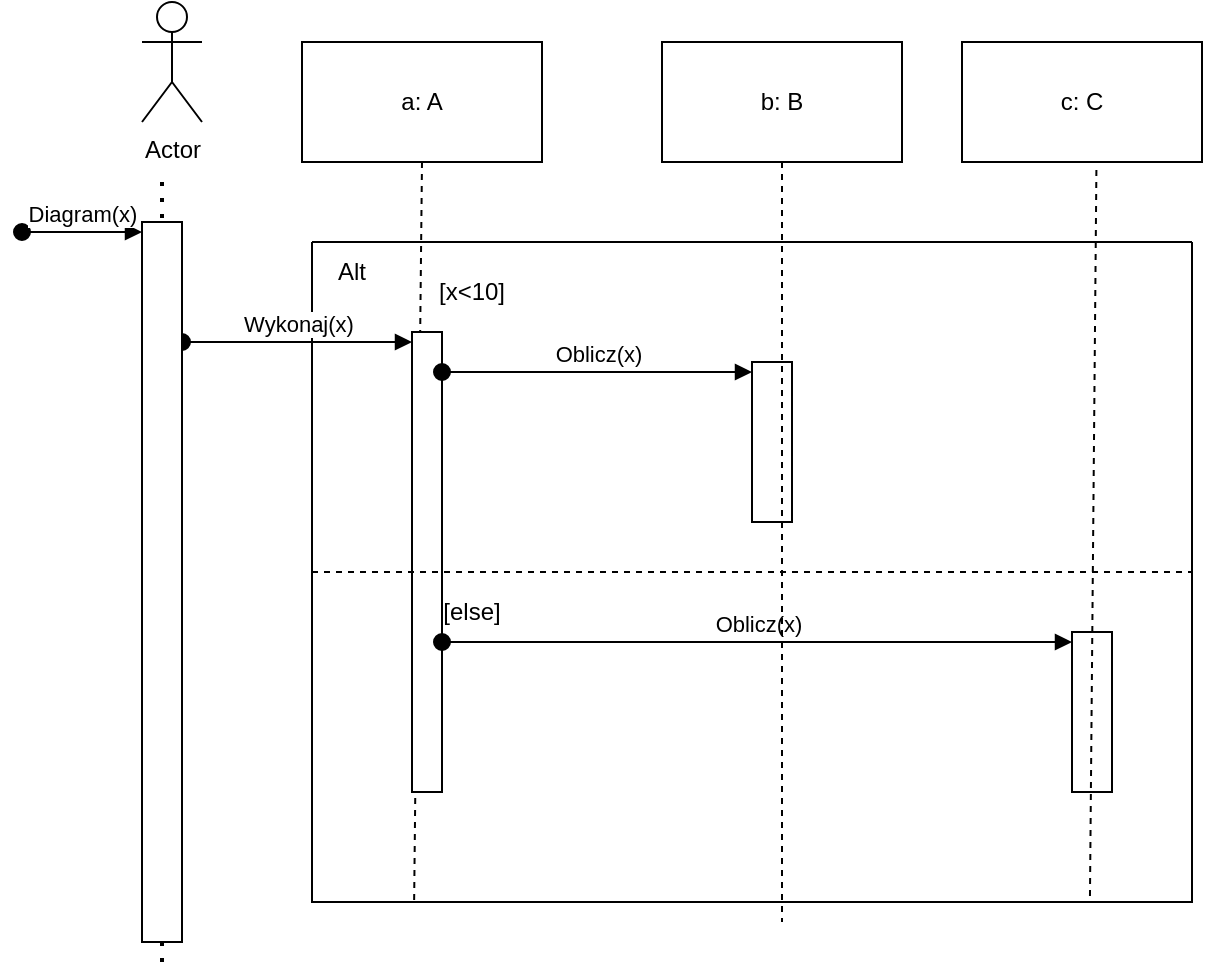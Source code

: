 <mxfile version="24.0.2" type="device">
  <diagram name="Page-1" id="2YBvvXClWsGukQMizWep">
    <mxGraphModel dx="1050" dy="564" grid="1" gridSize="10" guides="1" tooltips="1" connect="1" arrows="1" fold="1" page="1" pageScale="1" pageWidth="850" pageHeight="1100" math="0" shadow="0">
      <root>
        <mxCell id="0" />
        <mxCell id="1" parent="0" />
        <mxCell id="1EMApQXbk5Jgve2hEZXv-1" value="Actor" style="shape=umlActor;verticalLabelPosition=bottom;verticalAlign=top;html=1;outlineConnect=0;" vertex="1" parent="1">
          <mxGeometry x="120" y="50" width="30" height="60" as="geometry" />
        </mxCell>
        <mxCell id="1EMApQXbk5Jgve2hEZXv-4" value="Diagram(x)" style="html=1;verticalAlign=bottom;startArrow=oval;endArrow=block;startSize=8;curved=0;rounded=0;entryX=0;entryY=0;entryDx=0;entryDy=5;" edge="1" target="1EMApQXbk5Jgve2hEZXv-3" parent="1">
          <mxGeometry relative="1" as="geometry">
            <mxPoint x="60" y="165" as="sourcePoint" />
          </mxGeometry>
        </mxCell>
        <mxCell id="1EMApQXbk5Jgve2hEZXv-5" value="" style="swimlane;startSize=0;" vertex="1" parent="1">
          <mxGeometry x="205" y="170" width="440" height="330" as="geometry" />
        </mxCell>
        <mxCell id="1EMApQXbk5Jgve2hEZXv-6" value="Alt" style="text;html=1;align=center;verticalAlign=middle;whiteSpace=wrap;rounded=0;" vertex="1" parent="1EMApQXbk5Jgve2hEZXv-5">
          <mxGeometry x="-10" width="60" height="30" as="geometry" />
        </mxCell>
        <mxCell id="1EMApQXbk5Jgve2hEZXv-12" value="" style="html=1;points=[[0,0,0,0,5],[0,1,0,0,-5],[1,0,0,0,5],[1,1,0,0,-5]];perimeter=orthogonalPerimeter;outlineConnect=0;targetShapes=umlLifeline;portConstraint=eastwest;newEdgeStyle={&quot;curved&quot;:0,&quot;rounded&quot;:0};" vertex="1" parent="1EMApQXbk5Jgve2hEZXv-5">
          <mxGeometry x="220" y="60" width="20" height="80" as="geometry" />
        </mxCell>
        <mxCell id="1EMApQXbk5Jgve2hEZXv-14" value="" style="html=1;points=[[0,0,0,0,5],[0,1,0,0,-5],[1,0,0,0,5],[1,1,0,0,-5]];perimeter=orthogonalPerimeter;outlineConnect=0;targetShapes=umlLifeline;portConstraint=eastwest;newEdgeStyle={&quot;curved&quot;:0,&quot;rounded&quot;:0};" vertex="1" parent="1EMApQXbk5Jgve2hEZXv-5">
          <mxGeometry x="380" y="195" width="20" height="80" as="geometry" />
        </mxCell>
        <mxCell id="1EMApQXbk5Jgve2hEZXv-23" value="[x&amp;lt;10]" style="text;html=1;align=center;verticalAlign=middle;whiteSpace=wrap;rounded=0;" vertex="1" parent="1EMApQXbk5Jgve2hEZXv-5">
          <mxGeometry x="50" y="10" width="60" height="30" as="geometry" />
        </mxCell>
        <mxCell id="1EMApQXbk5Jgve2hEZXv-24" value="[else]" style="text;html=1;align=center;verticalAlign=middle;whiteSpace=wrap;rounded=0;" vertex="1" parent="1EMApQXbk5Jgve2hEZXv-5">
          <mxGeometry x="50" y="170" width="60" height="30" as="geometry" />
        </mxCell>
        <mxCell id="1EMApQXbk5Jgve2hEZXv-7" value="a: A" style="rounded=0;whiteSpace=wrap;html=1;" vertex="1" parent="1">
          <mxGeometry x="200" y="70" width="120" height="60" as="geometry" />
        </mxCell>
        <mxCell id="1EMApQXbk5Jgve2hEZXv-8" value="b: B" style="rounded=0;whiteSpace=wrap;html=1;" vertex="1" parent="1">
          <mxGeometry x="380" y="70" width="120" height="60" as="geometry" />
        </mxCell>
        <mxCell id="1EMApQXbk5Jgve2hEZXv-9" value="c: C" style="rounded=0;whiteSpace=wrap;html=1;" vertex="1" parent="1">
          <mxGeometry x="530" y="70" width="120" height="60" as="geometry" />
        </mxCell>
        <mxCell id="1EMApQXbk5Jgve2hEZXv-11" value="Wykonaj(x)" style="html=1;verticalAlign=bottom;startArrow=oval;endArrow=block;startSize=8;curved=0;rounded=0;entryX=0;entryY=0;entryDx=0;entryDy=5;" edge="1" target="1EMApQXbk5Jgve2hEZXv-10" parent="1" source="1EMApQXbk5Jgve2hEZXv-3">
          <mxGeometry relative="1" as="geometry">
            <mxPoint x="170" y="255" as="sourcePoint" />
          </mxGeometry>
        </mxCell>
        <mxCell id="1EMApQXbk5Jgve2hEZXv-17" value="" style="endArrow=none;dashed=1;html=1;rounded=0;exitX=0.5;exitY=1;exitDx=0;exitDy=0;entryX=0.116;entryY=1.006;entryDx=0;entryDy=0;entryPerimeter=0;" edge="1" parent="1" source="1EMApQXbk5Jgve2hEZXv-7" target="1EMApQXbk5Jgve2hEZXv-5">
          <mxGeometry width="50" height="50" relative="1" as="geometry">
            <mxPoint x="260" y="130" as="sourcePoint" />
            <mxPoint x="257" y="501" as="targetPoint" />
          </mxGeometry>
        </mxCell>
        <mxCell id="1EMApQXbk5Jgve2hEZXv-10" value="" style="html=1;points=[[0,0,0,0,5],[0,1,0,0,-5],[1,0,0,0,5],[1,1,0,0,-5]];perimeter=orthogonalPerimeter;outlineConnect=0;targetShapes=umlLifeline;portConstraint=eastwest;newEdgeStyle={&quot;curved&quot;:0,&quot;rounded&quot;:0};" vertex="1" parent="1">
          <mxGeometry x="255" y="215" width="15" height="230" as="geometry" />
        </mxCell>
        <mxCell id="1EMApQXbk5Jgve2hEZXv-13" value="Oblicz(x)" style="html=1;verticalAlign=bottom;startArrow=oval;endArrow=block;startSize=8;curved=0;rounded=0;entryX=0;entryY=0;entryDx=0;entryDy=5;" edge="1" target="1EMApQXbk5Jgve2hEZXv-12" parent="1" source="1EMApQXbk5Jgve2hEZXv-10">
          <mxGeometry relative="1" as="geometry">
            <mxPoint x="370" y="230" as="sourcePoint" />
          </mxGeometry>
        </mxCell>
        <mxCell id="1EMApQXbk5Jgve2hEZXv-15" value="Oblicz(x)" style="html=1;verticalAlign=bottom;startArrow=oval;endArrow=block;startSize=8;curved=0;rounded=0;entryX=0;entryY=0;entryDx=0;entryDy=5;" edge="1" target="1EMApQXbk5Jgve2hEZXv-14" parent="1" source="1EMApQXbk5Jgve2hEZXv-10">
          <mxGeometry relative="1" as="geometry">
            <mxPoint x="530" y="370" as="sourcePoint" />
          </mxGeometry>
        </mxCell>
        <mxCell id="1EMApQXbk5Jgve2hEZXv-18" value="" style="endArrow=none;dashed=1;html=1;dashPattern=1 3;strokeWidth=2;rounded=0;" edge="1" parent="1" source="1EMApQXbk5Jgve2hEZXv-3">
          <mxGeometry width="50" height="50" relative="1" as="geometry">
            <mxPoint x="130" y="140" as="sourcePoint" />
            <mxPoint x="130" y="530.8" as="targetPoint" />
          </mxGeometry>
        </mxCell>
        <mxCell id="1EMApQXbk5Jgve2hEZXv-19" value="" style="endArrow=none;dashed=1;html=1;dashPattern=1 3;strokeWidth=2;rounded=0;" edge="1" parent="1" target="1EMApQXbk5Jgve2hEZXv-3">
          <mxGeometry width="50" height="50" relative="1" as="geometry">
            <mxPoint x="130" y="140" as="sourcePoint" />
            <mxPoint x="130" y="530.8" as="targetPoint" />
          </mxGeometry>
        </mxCell>
        <mxCell id="1EMApQXbk5Jgve2hEZXv-3" value="" style="html=1;points=[[0,0,0,0,5],[0,1,0,0,-5],[1,0,0,0,5],[1,1,0,0,-5]];perimeter=orthogonalPerimeter;outlineConnect=0;targetShapes=umlLifeline;portConstraint=eastwest;newEdgeStyle={&quot;curved&quot;:0,&quot;rounded&quot;:0};" vertex="1" parent="1">
          <mxGeometry x="120" y="160" width="20" height="360" as="geometry" />
        </mxCell>
        <mxCell id="1EMApQXbk5Jgve2hEZXv-20" value="" style="endArrow=none;dashed=1;html=1;rounded=0;exitX=0.5;exitY=1;exitDx=0;exitDy=0;" edge="1" parent="1" source="1EMApQXbk5Jgve2hEZXv-8">
          <mxGeometry width="50" height="50" relative="1" as="geometry">
            <mxPoint x="400" y="320" as="sourcePoint" />
            <mxPoint x="440" y="510" as="targetPoint" />
          </mxGeometry>
        </mxCell>
        <mxCell id="1EMApQXbk5Jgve2hEZXv-21" value="" style="endArrow=none;dashed=1;html=1;rounded=0;exitX=0.56;exitY=1.067;exitDx=0;exitDy=0;entryX=0.884;entryY=0.999;entryDx=0;entryDy=0;entryPerimeter=0;exitPerimeter=0;" edge="1" parent="1" source="1EMApQXbk5Jgve2hEZXv-9" target="1EMApQXbk5Jgve2hEZXv-5">
          <mxGeometry width="50" height="50" relative="1" as="geometry">
            <mxPoint x="400" y="320" as="sourcePoint" />
            <mxPoint x="450" y="270" as="targetPoint" />
          </mxGeometry>
        </mxCell>
        <mxCell id="1EMApQXbk5Jgve2hEZXv-22" value="" style="endArrow=none;dashed=1;html=1;rounded=0;exitX=0;exitY=0.5;exitDx=0;exitDy=0;entryX=1;entryY=0.5;entryDx=0;entryDy=0;" edge="1" parent="1" source="1EMApQXbk5Jgve2hEZXv-5" target="1EMApQXbk5Jgve2hEZXv-5">
          <mxGeometry width="50" height="50" relative="1" as="geometry">
            <mxPoint x="400" y="320" as="sourcePoint" />
            <mxPoint x="450" y="270" as="targetPoint" />
          </mxGeometry>
        </mxCell>
      </root>
    </mxGraphModel>
  </diagram>
</mxfile>
